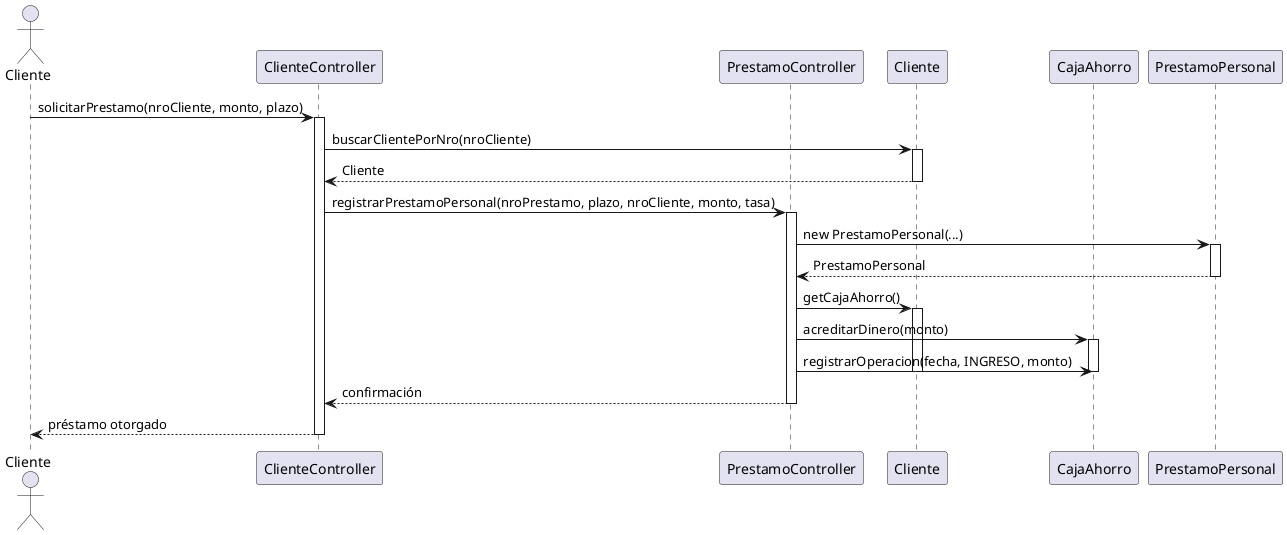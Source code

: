 @startuml
actor Cliente
participant "ClienteController" as CC
participant "PrestamoController" as PC
participant "Cliente" as C
participant "CajaAhorro" as CA
participant "PrestamoPersonal" as PP

' El cliente inicia la solicitud de préstamo personal
Cliente -> CC: solicitarPrestamo(nroCliente, monto, plazo)
activate CC

' El controller busca el cliente por su número
CC -> C: buscarClientePorNro(nroCliente)
activate C
CC <-- C: Cliente
deactivate C

' El controller delega la creación del préstamo personal
CC -> PC: registrarPrestamoPersonal(nroPrestamo, plazo, nroCliente, monto, tasa)
activate PC

' Se crea la instancia concreta de PrestamoPersonal
PC -> PP: new PrestamoPersonal(...)
activate PP
PC <-- PP: PrestamoPersonal
deactivate PP

' Se acredita el dinero en la caja de ahorro del cliente
PC -> C: getCajaAhorro()
activate C
PC -> CA: acreditarDinero(monto)
activate CA

' Se registra la operación de ingreso en la caja de ahorro
PC -> CA: registrarOperacion(fecha, INGRESO, monto)
deactivate CA
deactivate C

' Se confirma la operación al controller
PC --> CC: confirmación
deactivate PC

' El controller informa al cliente que el préstamo fue otorgado
CC --> Cliente: préstamo otorgado
deactivate CC

@enduml
